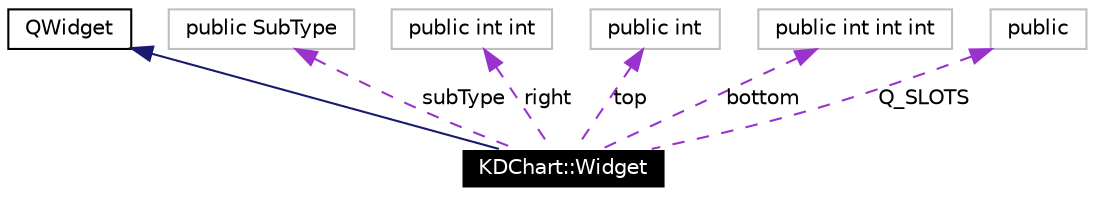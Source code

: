 digraph G
{
  edge [fontname="Helvetica",fontsize=10,labelfontname="Helvetica",labelfontsize=10];
  node [fontname="Helvetica",fontsize=10,shape=record];
  Node615 [label="KDChart::Widget",height=0.2,width=0.4,color="white", fillcolor="black", style="filled" fontcolor="white"];
  Node616 -> Node615 [dir=back,color="midnightblue",fontsize=10,style="solid",fontname="Helvetica"];
  Node616 [label="QWidget",height=0.2,width=0.4,color="black",URL="$class_q_widget.html"];
  Node617 -> Node615 [dir=back,color="darkorchid3",fontsize=10,style="dashed",label="subType",fontname="Helvetica"];
  Node617 [label="public SubType",height=0.2,width=0.4,color="grey75"];
  Node618 -> Node615 [dir=back,color="darkorchid3",fontsize=10,style="dashed",label="right",fontname="Helvetica"];
  Node618 [label="public int int",height=0.2,width=0.4,color="grey75"];
  Node619 -> Node615 [dir=back,color="darkorchid3",fontsize=10,style="dashed",label="top",fontname="Helvetica"];
  Node619 [label="public int",height=0.2,width=0.4,color="grey75"];
  Node620 -> Node615 [dir=back,color="darkorchid3",fontsize=10,style="dashed",label="bottom",fontname="Helvetica"];
  Node620 [label="public int int int",height=0.2,width=0.4,color="grey75"];
  Node621 -> Node615 [dir=back,color="darkorchid3",fontsize=10,style="dashed",label="Q_SLOTS",fontname="Helvetica"];
  Node621 [label="public",height=0.2,width=0.4,color="grey75"];
}
